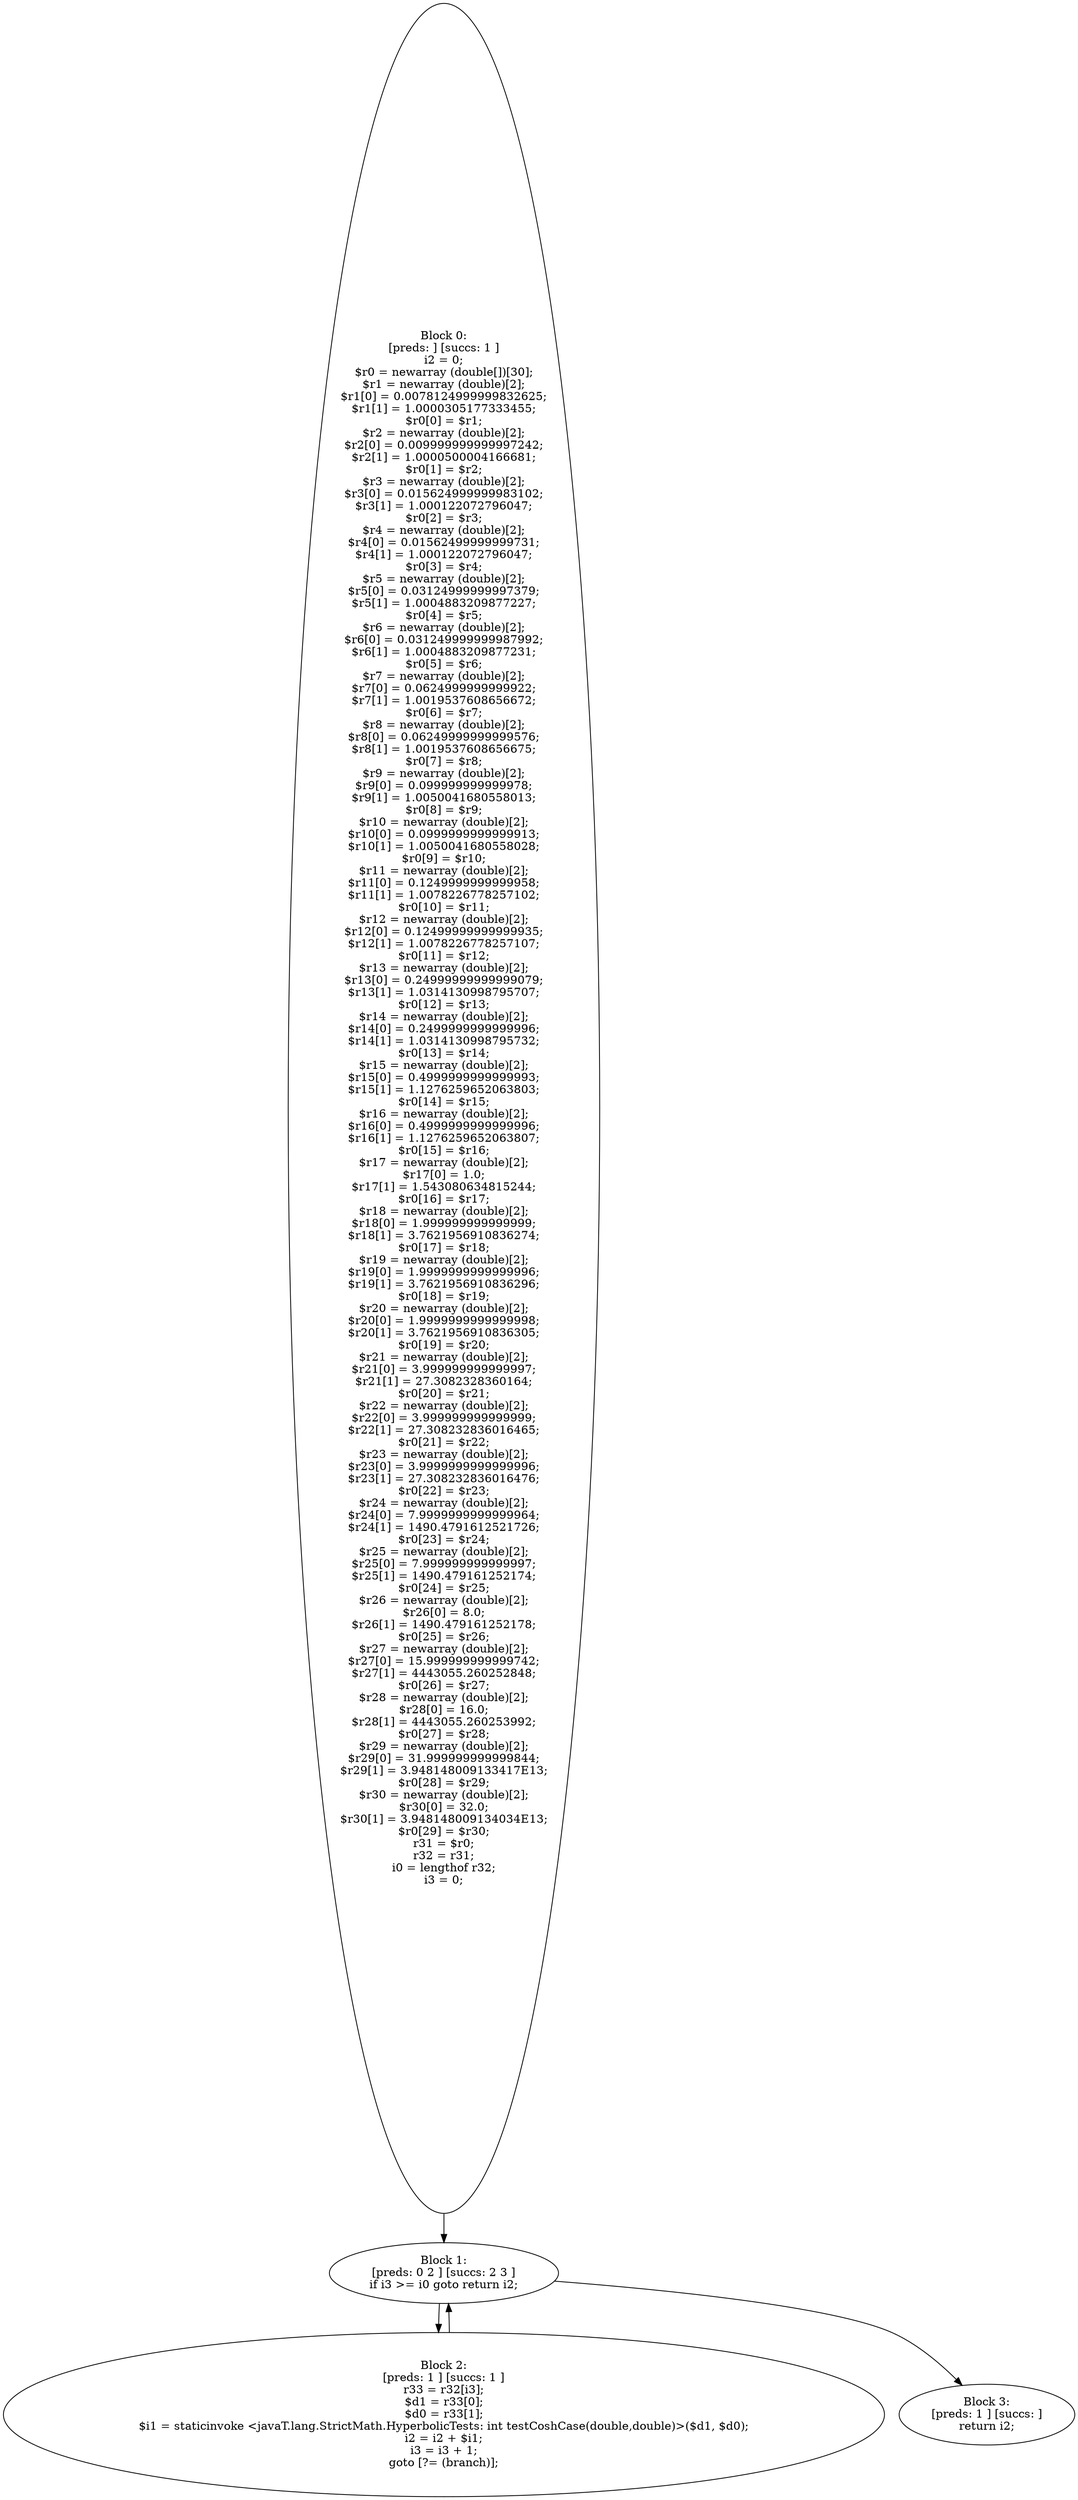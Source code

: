 digraph "unitGraph" {
    "Block 0:
[preds: ] [succs: 1 ]
i2 = 0;
$r0 = newarray (double[])[30];
$r1 = newarray (double)[2];
$r1[0] = 0.0078124999999832625;
$r1[1] = 1.0000305177333455;
$r0[0] = $r1;
$r2 = newarray (double)[2];
$r2[0] = 0.009999999999997242;
$r2[1] = 1.0000500004166681;
$r0[1] = $r2;
$r3 = newarray (double)[2];
$r3[0] = 0.015624999999983102;
$r3[1] = 1.000122072796047;
$r0[2] = $r3;
$r4 = newarray (double)[2];
$r4[0] = 0.01562499999999731;
$r4[1] = 1.000122072796047;
$r0[3] = $r4;
$r5 = newarray (double)[2];
$r5[0] = 0.03124999999997379;
$r5[1] = 1.0004883209877227;
$r0[4] = $r5;
$r6 = newarray (double)[2];
$r6[0] = 0.031249999999987992;
$r6[1] = 1.0004883209877231;
$r0[5] = $r6;
$r7 = newarray (double)[2];
$r7[0] = 0.0624999999999922;
$r7[1] = 1.0019537608656672;
$r0[6] = $r7;
$r8 = newarray (double)[2];
$r8[0] = 0.06249999999999576;
$r8[1] = 1.0019537608656675;
$r0[7] = $r8;
$r9 = newarray (double)[2];
$r9[0] = 0.099999999999978;
$r9[1] = 1.0050041680558013;
$r0[8] = $r9;
$r10 = newarray (double)[2];
$r10[0] = 0.0999999999999913;
$r10[1] = 1.0050041680558028;
$r0[9] = $r10;
$r11 = newarray (double)[2];
$r11[0] = 0.1249999999999958;
$r11[1] = 1.0078226778257102;
$r0[10] = $r11;
$r12 = newarray (double)[2];
$r12[0] = 0.12499999999999935;
$r12[1] = 1.0078226778257107;
$r0[11] = $r12;
$r13 = newarray (double)[2];
$r13[0] = 0.24999999999999079;
$r13[1] = 1.0314130998795707;
$r0[12] = $r13;
$r14 = newarray (double)[2];
$r14[0] = 0.2499999999999996;
$r14[1] = 1.0314130998795732;
$r0[13] = $r14;
$r15 = newarray (double)[2];
$r15[0] = 0.4999999999999993;
$r15[1] = 1.1276259652063803;
$r0[14] = $r15;
$r16 = newarray (double)[2];
$r16[0] = 0.4999999999999996;
$r16[1] = 1.1276259652063807;
$r0[15] = $r16;
$r17 = newarray (double)[2];
$r17[0] = 1.0;
$r17[1] = 1.543080634815244;
$r0[16] = $r17;
$r18 = newarray (double)[2];
$r18[0] = 1.999999999999999;
$r18[1] = 3.7621956910836274;
$r0[17] = $r18;
$r19 = newarray (double)[2];
$r19[0] = 1.9999999999999996;
$r19[1] = 3.7621956910836296;
$r0[18] = $r19;
$r20 = newarray (double)[2];
$r20[0] = 1.9999999999999998;
$r20[1] = 3.7621956910836305;
$r0[19] = $r20;
$r21 = newarray (double)[2];
$r21[0] = 3.999999999999997;
$r21[1] = 27.3082328360164;
$r0[20] = $r21;
$r22 = newarray (double)[2];
$r22[0] = 3.999999999999999;
$r22[1] = 27.308232836016465;
$r0[21] = $r22;
$r23 = newarray (double)[2];
$r23[0] = 3.9999999999999996;
$r23[1] = 27.308232836016476;
$r0[22] = $r23;
$r24 = newarray (double)[2];
$r24[0] = 7.9999999999999964;
$r24[1] = 1490.4791612521726;
$r0[23] = $r24;
$r25 = newarray (double)[2];
$r25[0] = 7.999999999999997;
$r25[1] = 1490.479161252174;
$r0[24] = $r25;
$r26 = newarray (double)[2];
$r26[0] = 8.0;
$r26[1] = 1490.479161252178;
$r0[25] = $r26;
$r27 = newarray (double)[2];
$r27[0] = 15.999999999999742;
$r27[1] = 4443055.260252848;
$r0[26] = $r27;
$r28 = newarray (double)[2];
$r28[0] = 16.0;
$r28[1] = 4443055.260253992;
$r0[27] = $r28;
$r29 = newarray (double)[2];
$r29[0] = 31.999999999999844;
$r29[1] = 3.948148009133417E13;
$r0[28] = $r29;
$r30 = newarray (double)[2];
$r30[0] = 32.0;
$r30[1] = 3.948148009134034E13;
$r0[29] = $r30;
r31 = $r0;
r32 = r31;
i0 = lengthof r32;
i3 = 0;
"
    "Block 1:
[preds: 0 2 ] [succs: 2 3 ]
if i3 >= i0 goto return i2;
"
    "Block 2:
[preds: 1 ] [succs: 1 ]
r33 = r32[i3];
$d1 = r33[0];
$d0 = r33[1];
$i1 = staticinvoke <javaT.lang.StrictMath.HyperbolicTests: int testCoshCase(double,double)>($d1, $d0);
i2 = i2 + $i1;
i3 = i3 + 1;
goto [?= (branch)];
"
    "Block 3:
[preds: 1 ] [succs: ]
return i2;
"
    "Block 0:
[preds: ] [succs: 1 ]
i2 = 0;
$r0 = newarray (double[])[30];
$r1 = newarray (double)[2];
$r1[0] = 0.0078124999999832625;
$r1[1] = 1.0000305177333455;
$r0[0] = $r1;
$r2 = newarray (double)[2];
$r2[0] = 0.009999999999997242;
$r2[1] = 1.0000500004166681;
$r0[1] = $r2;
$r3 = newarray (double)[2];
$r3[0] = 0.015624999999983102;
$r3[1] = 1.000122072796047;
$r0[2] = $r3;
$r4 = newarray (double)[2];
$r4[0] = 0.01562499999999731;
$r4[1] = 1.000122072796047;
$r0[3] = $r4;
$r5 = newarray (double)[2];
$r5[0] = 0.03124999999997379;
$r5[1] = 1.0004883209877227;
$r0[4] = $r5;
$r6 = newarray (double)[2];
$r6[0] = 0.031249999999987992;
$r6[1] = 1.0004883209877231;
$r0[5] = $r6;
$r7 = newarray (double)[2];
$r7[0] = 0.0624999999999922;
$r7[1] = 1.0019537608656672;
$r0[6] = $r7;
$r8 = newarray (double)[2];
$r8[0] = 0.06249999999999576;
$r8[1] = 1.0019537608656675;
$r0[7] = $r8;
$r9 = newarray (double)[2];
$r9[0] = 0.099999999999978;
$r9[1] = 1.0050041680558013;
$r0[8] = $r9;
$r10 = newarray (double)[2];
$r10[0] = 0.0999999999999913;
$r10[1] = 1.0050041680558028;
$r0[9] = $r10;
$r11 = newarray (double)[2];
$r11[0] = 0.1249999999999958;
$r11[1] = 1.0078226778257102;
$r0[10] = $r11;
$r12 = newarray (double)[2];
$r12[0] = 0.12499999999999935;
$r12[1] = 1.0078226778257107;
$r0[11] = $r12;
$r13 = newarray (double)[2];
$r13[0] = 0.24999999999999079;
$r13[1] = 1.0314130998795707;
$r0[12] = $r13;
$r14 = newarray (double)[2];
$r14[0] = 0.2499999999999996;
$r14[1] = 1.0314130998795732;
$r0[13] = $r14;
$r15 = newarray (double)[2];
$r15[0] = 0.4999999999999993;
$r15[1] = 1.1276259652063803;
$r0[14] = $r15;
$r16 = newarray (double)[2];
$r16[0] = 0.4999999999999996;
$r16[1] = 1.1276259652063807;
$r0[15] = $r16;
$r17 = newarray (double)[2];
$r17[0] = 1.0;
$r17[1] = 1.543080634815244;
$r0[16] = $r17;
$r18 = newarray (double)[2];
$r18[0] = 1.999999999999999;
$r18[1] = 3.7621956910836274;
$r0[17] = $r18;
$r19 = newarray (double)[2];
$r19[0] = 1.9999999999999996;
$r19[1] = 3.7621956910836296;
$r0[18] = $r19;
$r20 = newarray (double)[2];
$r20[0] = 1.9999999999999998;
$r20[1] = 3.7621956910836305;
$r0[19] = $r20;
$r21 = newarray (double)[2];
$r21[0] = 3.999999999999997;
$r21[1] = 27.3082328360164;
$r0[20] = $r21;
$r22 = newarray (double)[2];
$r22[0] = 3.999999999999999;
$r22[1] = 27.308232836016465;
$r0[21] = $r22;
$r23 = newarray (double)[2];
$r23[0] = 3.9999999999999996;
$r23[1] = 27.308232836016476;
$r0[22] = $r23;
$r24 = newarray (double)[2];
$r24[0] = 7.9999999999999964;
$r24[1] = 1490.4791612521726;
$r0[23] = $r24;
$r25 = newarray (double)[2];
$r25[0] = 7.999999999999997;
$r25[1] = 1490.479161252174;
$r0[24] = $r25;
$r26 = newarray (double)[2];
$r26[0] = 8.0;
$r26[1] = 1490.479161252178;
$r0[25] = $r26;
$r27 = newarray (double)[2];
$r27[0] = 15.999999999999742;
$r27[1] = 4443055.260252848;
$r0[26] = $r27;
$r28 = newarray (double)[2];
$r28[0] = 16.0;
$r28[1] = 4443055.260253992;
$r0[27] = $r28;
$r29 = newarray (double)[2];
$r29[0] = 31.999999999999844;
$r29[1] = 3.948148009133417E13;
$r0[28] = $r29;
$r30 = newarray (double)[2];
$r30[0] = 32.0;
$r30[1] = 3.948148009134034E13;
$r0[29] = $r30;
r31 = $r0;
r32 = r31;
i0 = lengthof r32;
i3 = 0;
"->"Block 1:
[preds: 0 2 ] [succs: 2 3 ]
if i3 >= i0 goto return i2;
";
    "Block 1:
[preds: 0 2 ] [succs: 2 3 ]
if i3 >= i0 goto return i2;
"->"Block 2:
[preds: 1 ] [succs: 1 ]
r33 = r32[i3];
$d1 = r33[0];
$d0 = r33[1];
$i1 = staticinvoke <javaT.lang.StrictMath.HyperbolicTests: int testCoshCase(double,double)>($d1, $d0);
i2 = i2 + $i1;
i3 = i3 + 1;
goto [?= (branch)];
";
    "Block 1:
[preds: 0 2 ] [succs: 2 3 ]
if i3 >= i0 goto return i2;
"->"Block 3:
[preds: 1 ] [succs: ]
return i2;
";
    "Block 2:
[preds: 1 ] [succs: 1 ]
r33 = r32[i3];
$d1 = r33[0];
$d0 = r33[1];
$i1 = staticinvoke <javaT.lang.StrictMath.HyperbolicTests: int testCoshCase(double,double)>($d1, $d0);
i2 = i2 + $i1;
i3 = i3 + 1;
goto [?= (branch)];
"->"Block 1:
[preds: 0 2 ] [succs: 2 3 ]
if i3 >= i0 goto return i2;
";
}
